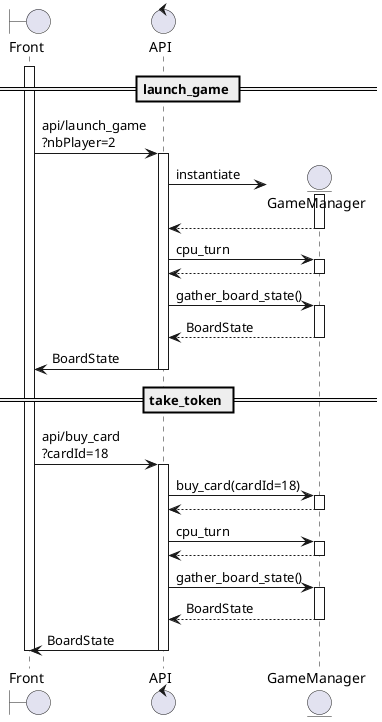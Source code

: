 @startuml api

boundary Front
control API
entity GameManager

== launch_game ==

activate Front
Front -> API : api/launch_game\n?nbPlayer=2
activate API
API -> GameManager ** : instantiate
activate GameManager
API <-- GameManager
deactivate GameManager
API -> GameManager : cpu_turn
activate GameManager
API <-- GameManager
deactivate GameManager
API -> GameManager : gather_board_state()
activate GameManager
API <-- GameManager : BoardState
deactivate GameManager
Front <- API : BoardState
deactivate API


== take_token ==
Front -> API : api/buy_card\n?cardId=18
activate API
API -> GameManager : buy_card(cardId=18)
activate GameManager
API <-- GameManager
deactivate GameManager
API -> GameManager : cpu_turn
activate GameManager
API <-- GameManager
deactivate GameManager
API -> GameManager : gather_board_state()
activate GameManager
API <-- GameManager : BoardState
deactivate GameManager
Front <- API : BoardState
deactivate API


deactivate Front
@enduml
